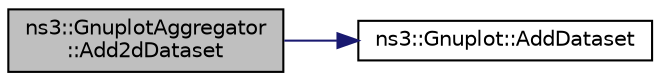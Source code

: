 digraph "ns3::GnuplotAggregator::Add2dDataset"
{
  edge [fontname="Helvetica",fontsize="10",labelfontname="Helvetica",labelfontsize="10"];
  node [fontname="Helvetica",fontsize="10",shape=record];
  rankdir="LR";
  Node1 [label="ns3::GnuplotAggregator\l::Add2dDataset",height=0.2,width=0.4,color="black", fillcolor="grey75", style="filled", fontcolor="black"];
  Node1 -> Node2 [color="midnightblue",fontsize="10",style="solid"];
  Node2 [label="ns3::Gnuplot::AddDataset",height=0.2,width=0.4,color="black", fillcolor="white", style="filled",URL="$de/d2c/classns3_1_1Gnuplot.html#a306ec724a327cf9ab699700f31fca0a1"];
}

